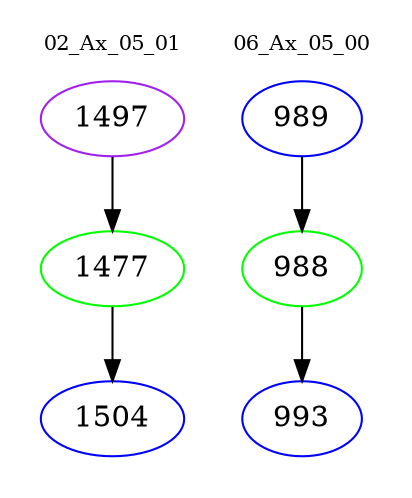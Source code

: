 digraph{
subgraph cluster_0 {
color = white
label = "02_Ax_05_01";
fontsize=10;
T0_1497 [label="1497", color="purple"]
T0_1497 -> T0_1477 [color="black"]
T0_1477 [label="1477", color="green"]
T0_1477 -> T0_1504 [color="black"]
T0_1504 [label="1504", color="blue"]
}
subgraph cluster_1 {
color = white
label = "06_Ax_05_00";
fontsize=10;
T1_989 [label="989", color="blue"]
T1_989 -> T1_988 [color="black"]
T1_988 [label="988", color="green"]
T1_988 -> T1_993 [color="black"]
T1_993 [label="993", color="blue"]
}
}

